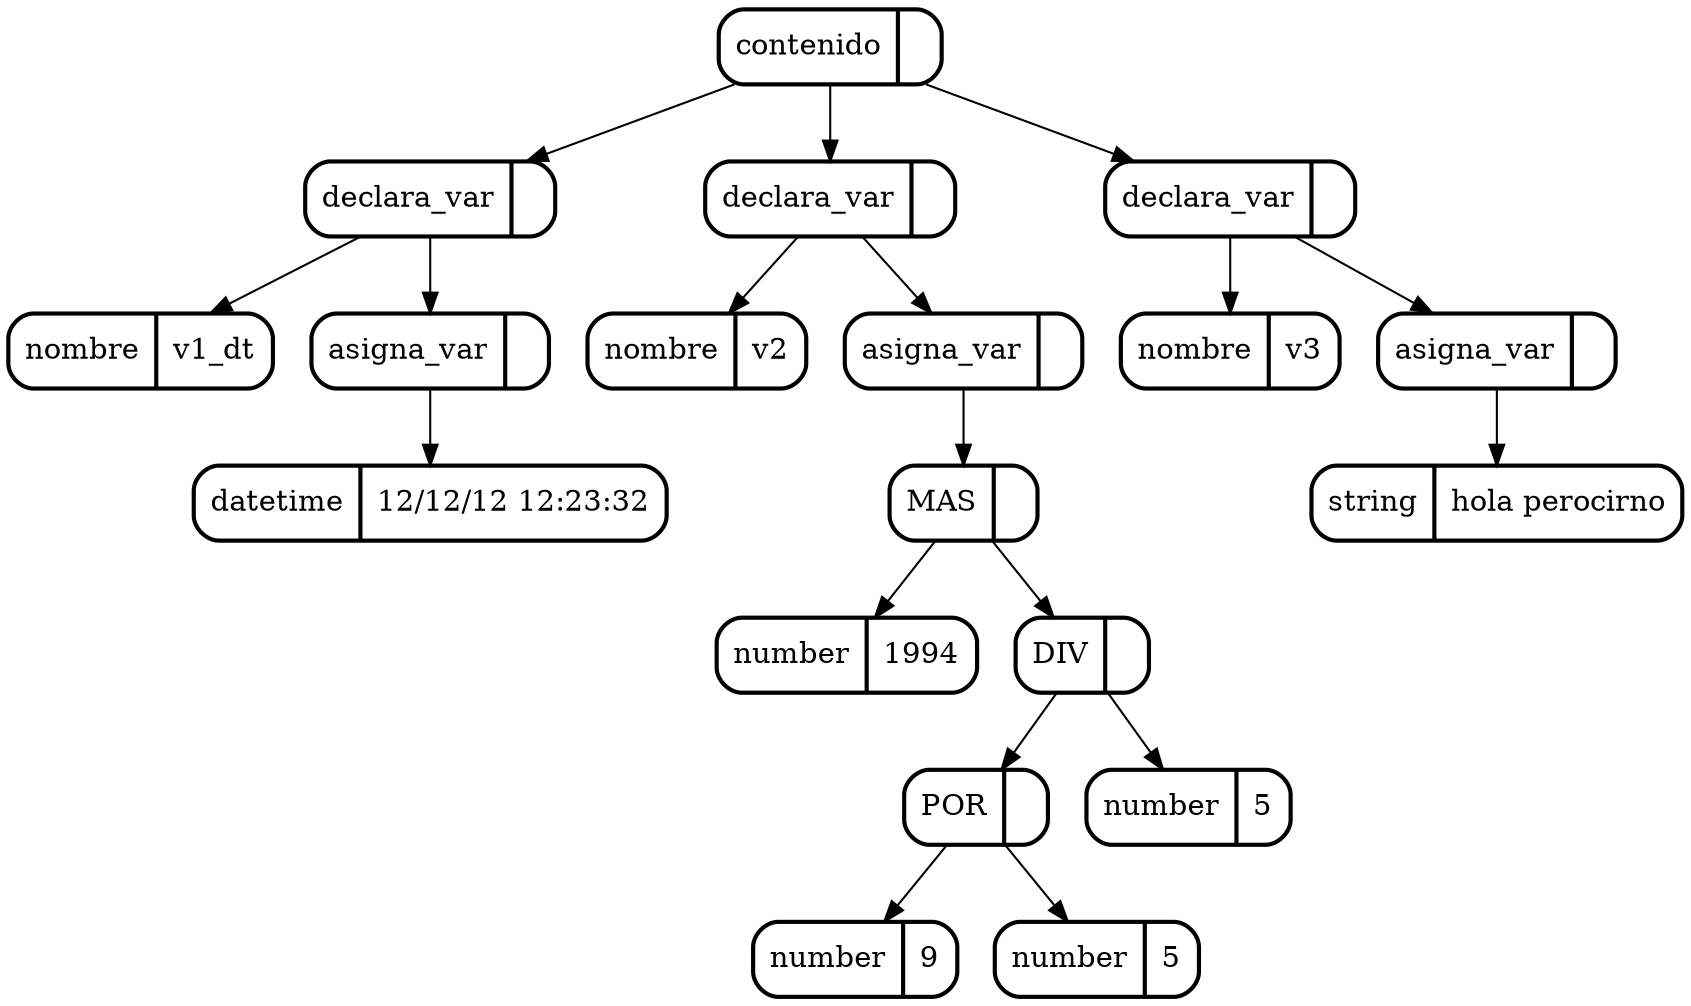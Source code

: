 digraph G {
node[shape=Mrecord]
5[label="contenido | ",style=bold]
3[label="declara_var | ",style=bold]
{5}->{3}
4[label="nombre | v1_dt",style=bold]
{3}->{4}
2[label="asigna_var | ",style=bold]
{3}->{2}
1[label="datetime | 12/12/12 12:23:32",style=bold]
{2}->{1}
14[label="declara_var | ",style=bold]
{5}->{14}
15[label="nombre | v2",style=bold]
{14}->{15}
13[label="asigna_var | ",style=bold]
{14}->{13}
12[label="MAS | ",style=bold]
{13}->{12}
6[label="number | 1994",style=bold]
{12}->{6}
11[label="DIV | ",style=bold]
{12}->{11}
9[label="POR | ",style=bold]
{11}->{9}
7[label="number | 9",style=bold]
{9}->{7}
8[label="number | 5",style=bold]
{9}->{8}
10[label="number | 5",style=bold]
{11}->{10}
18[label="declara_var | ",style=bold]
{5}->{18}
19[label="nombre | v3",style=bold]
{18}->{19}
17[label="asigna_var | ",style=bold]
{18}->{17}
16[label="string | hola perocirno",style=bold]
{17}->{16}

}